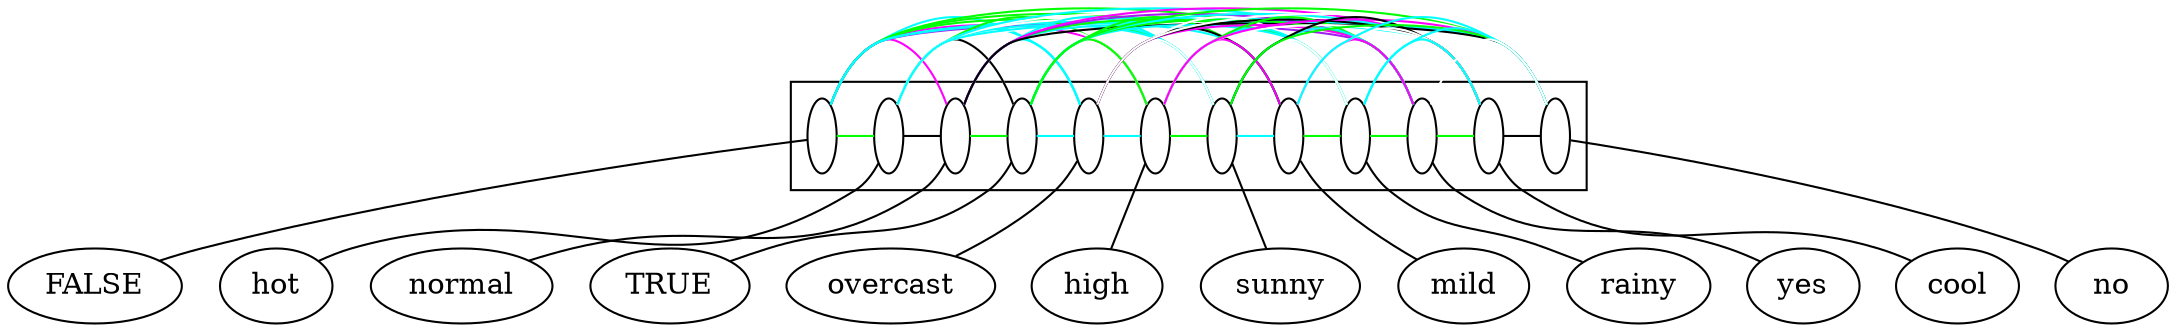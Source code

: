 digraph G {
compound=True;
FALSE;
hot;
normal;
TRUE;
overcast;
high;
sunny;
mild;
rainy;
yes;
cool;
no;
subgraph cluster_yesrainyFALSEcoolsunnyhighnormalovercasthotmildnoTRUE {
s_FALSE [width=0.2, fillcolor=white, label=" ", fixedsize=True];
s_hot [width=0.2, fillcolor=white, label=" ", fixedsize=True];
s_normal [width=0.2, fillcolor=white, label=" ", fixedsize=True];
s_TRUE [width=0.2, fillcolor=white, label=" ", fixedsize=True];
s_overcast [width=0.2, fillcolor=white, label=" ", fixedsize=True];
s_high [width=0.2, fillcolor=white, label=" ", fixedsize=True];
s_sunny [width=0.2, fillcolor=white, label=" ", fixedsize=True];
s_mild [width=0.2, fillcolor=white, label=" ", fixedsize=True];
s_rainy [width=0.2, fillcolor=white, label=" ", fixedsize=True];
s_yes [width=0.2, fillcolor=white, label=" ", fixedsize=True];
s_cool [width=0.2, fillcolor=white, label=" ", fixedsize=True];
s_no [width=0.2, fillcolor=white, label=" ", fixedsize=True];
subgraph  {
rank=same;
s_FALSE -> s_hot  [color=green, arrowhead=none];
s_FALSE -> s_normal  [color=magenta, arrowhead=none];
s_FALSE -> s_TRUE  [color=white, arrowhead=none];
s_FALSE -> s_overcast  [color=cyan, arrowhead=none];
s_FALSE -> s_high  [color=magenta, arrowhead=none];
s_FALSE -> s_sunny  [color=green, arrowhead=none];
s_FALSE -> s_mild  [color=green, arrowhead=none];
s_FALSE -> s_rainy  [color=green, arrowhead=none];
s_FALSE -> s_yes  [color=purple, arrowhead=none];
s_FALSE -> s_cool  [color=cyan, arrowhead=none];
s_FALSE -> s_no  [color=cyan, arrowhead=none];
s_hot -> s_normal  [color=black, arrowhead=none];
s_hot -> s_TRUE  [color=black, arrowhead=none];
s_hot -> s_overcast  [color=cyan, arrowhead=none];
s_hot -> s_high  [color=green, arrowhead=none];
s_hot -> s_sunny  [color=cyan, arrowhead=none];
s_hot -> s_mild  [color=white, arrowhead=none];
s_hot -> s_rainy  [color=white, arrowhead=none];
s_hot -> s_yes  [color=cyan, arrowhead=none];
s_hot -> s_cool  [color=white, arrowhead=none];
s_hot -> s_no  [color=cyan, arrowhead=none];
s_normal -> s_TRUE  [color=green, arrowhead=none];
s_normal -> s_overcast  [color=cyan, arrowhead=none];
s_normal -> s_high  [color=white, arrowhead=none];
s_normal -> s_sunny  [color=cyan, arrowhead=none];
s_normal -> s_mild  [color=cyan, arrowhead=none];
s_normal -> s_rainy  [color=green, arrowhead=none];
s_normal -> s_yes  [color=purple, arrowhead=none];
s_normal -> s_cool  [color=magenta, arrowhead=none];
s_normal -> s_no  [color=black, arrowhead=none];
s_TRUE -> s_overcast  [color=cyan, arrowhead=none];
s_TRUE -> s_high  [color=green, arrowhead=none];
s_TRUE -> s_sunny  [color=cyan, arrowhead=none];
s_TRUE -> s_mild  [color=green, arrowhead=none];
s_TRUE -> s_rainy  [color=cyan, arrowhead=none];
s_TRUE -> s_yes  [color=green, arrowhead=none];
s_TRUE -> s_cool  [color=cyan, arrowhead=none];
s_TRUE -> s_no  [color=green, arrowhead=none];
s_overcast -> s_high  [color=cyan, arrowhead=none];
s_overcast -> s_sunny  [color=white, arrowhead=none];
s_overcast -> s_mild  [color=black, arrowhead=none];
s_overcast -> s_rainy  [color=white, arrowhead=none];
s_overcast -> s_yes  [color=magenta, arrowhead=none];
s_overcast -> s_cool  [color=black, arrowhead=none];
s_overcast -> s_no  [color=white, arrowhead=none];
s_high -> s_sunny  [color=green, arrowhead=none];
s_high -> s_mild  [color=magenta, arrowhead=none];
s_high -> s_rainy  [color=cyan, arrowhead=none];
s_high -> s_yes  [color=green, arrowhead=none];
s_high -> s_cool  [color=white, arrowhead=none];
s_high -> s_no  [color=magenta, arrowhead=none];
s_sunny -> s_mild  [color=cyan, arrowhead=none];
s_sunny -> s_rainy  [color=white, arrowhead=none];
s_sunny -> s_yes  [color=cyan, arrowhead=none];
s_sunny -> s_cool  [color=black, arrowhead=none];
s_sunny -> s_no  [color=green, arrowhead=none];
s_mild -> s_rainy  [color=green, arrowhead=none];
s_mild -> s_yes  [color=magenta, arrowhead=none];
s_mild -> s_cool  [color=white, arrowhead=none];
s_mild -> s_no  [color=cyan, arrowhead=none];
s_rainy -> s_yes  [color=green, arrowhead=none];
s_rainy -> s_cool  [color=cyan, arrowhead=none];
s_rainy -> s_no  [color=cyan, arrowhead=none];
s_yes -> s_cool  [color=green, arrowhead=none];
s_yes -> s_no  [color=white, arrowhead=none];
s_cool -> s_no  [color=black, arrowhead=none];
}

}

s_FALSE -> FALSE  [arrowhead=none];
s_hot -> hot  [arrowhead=none];
s_normal -> normal  [arrowhead=none];
s_TRUE -> TRUE  [arrowhead=none];
s_overcast -> overcast  [arrowhead=none];
s_high -> high  [arrowhead=none];
s_sunny -> sunny  [arrowhead=none];
s_mild -> mild  [arrowhead=none];
s_rainy -> rainy  [arrowhead=none];
s_yes -> yes  [arrowhead=none];
s_cool -> cool  [arrowhead=none];
s_no -> no  [arrowhead=none];
}
